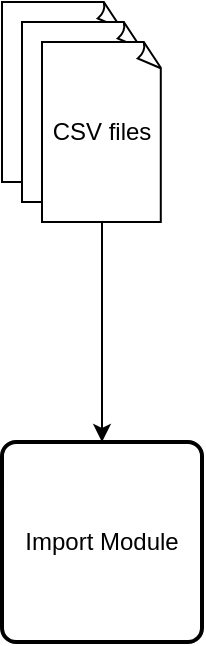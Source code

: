 <mxfile version="21.7.5" type="github">
  <diagram id="C5RBs43oDa-KdzZeNtuy" name="Page-1">
    <mxGraphModel dx="2627" dy="968" grid="1" gridSize="10" guides="1" tooltips="1" connect="1" arrows="1" fold="1" page="1" pageScale="1" pageWidth="827" pageHeight="1169" math="0" shadow="0">
      <root>
        <mxCell id="WIyWlLk6GJQsqaUBKTNV-0" />
        <mxCell id="WIyWlLk6GJQsqaUBKTNV-1" parent="WIyWlLk6GJQsqaUBKTNV-0" />
        <mxCell id="dGlcEm0h6czmAKeLoBkT-8" value="" style="group" vertex="1" connectable="0" parent="WIyWlLk6GJQsqaUBKTNV-1">
          <mxGeometry x="41" y="40" width="80" height="110" as="geometry" />
        </mxCell>
        <mxCell id="dGlcEm0h6czmAKeLoBkT-5" value="" style="whiteSpace=wrap;html=1;shape=mxgraph.basic.document" vertex="1" parent="dGlcEm0h6czmAKeLoBkT-8">
          <mxGeometry width="60" height="90" as="geometry" />
        </mxCell>
        <mxCell id="dGlcEm0h6czmAKeLoBkT-6" value="" style="whiteSpace=wrap;html=1;shape=mxgraph.basic.document" vertex="1" parent="dGlcEm0h6czmAKeLoBkT-8">
          <mxGeometry x="10" y="10" width="60" height="90" as="geometry" />
        </mxCell>
        <mxCell id="dGlcEm0h6czmAKeLoBkT-7" value="CSV files" style="whiteSpace=wrap;html=1;shape=mxgraph.basic.document" vertex="1" parent="dGlcEm0h6czmAKeLoBkT-8">
          <mxGeometry x="20" y="20" width="60" height="90" as="geometry" />
        </mxCell>
        <mxCell id="dGlcEm0h6czmAKeLoBkT-9" style="edgeStyle=orthogonalEdgeStyle;rounded=0;orthogonalLoop=1;jettySize=auto;html=1;exitX=0.5;exitY=1;exitDx=0;exitDy=0;exitPerimeter=0;" edge="1" parent="WIyWlLk6GJQsqaUBKTNV-1" source="dGlcEm0h6czmAKeLoBkT-7" target="dGlcEm0h6czmAKeLoBkT-10">
          <mxGeometry relative="1" as="geometry">
            <mxPoint x="91" y="230" as="targetPoint" />
          </mxGeometry>
        </mxCell>
        <mxCell id="dGlcEm0h6czmAKeLoBkT-10" value="Import Module" style="rounded=1;whiteSpace=wrap;html=1;absoluteArcSize=1;arcSize=14;strokeWidth=2;" vertex="1" parent="WIyWlLk6GJQsqaUBKTNV-1">
          <mxGeometry x="41" y="260" width="100" height="100" as="geometry" />
        </mxCell>
      </root>
    </mxGraphModel>
  </diagram>
</mxfile>
